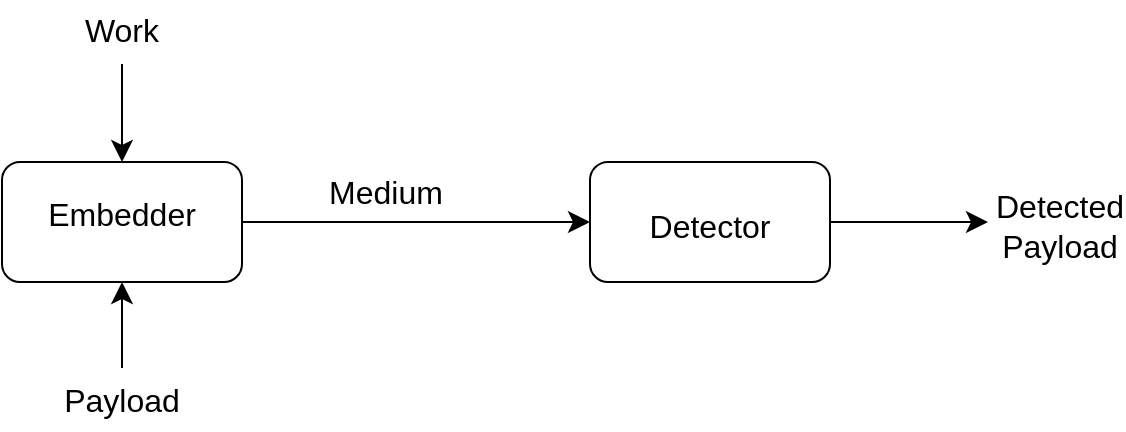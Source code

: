 <mxfile version="26.0.2">
  <diagram name="Pagină-1" id="QM4h1ydhwPIBGv3omdLS">
    <mxGraphModel dx="1450" dy="615" grid="0" gridSize="10" guides="1" tooltips="1" connect="1" arrows="1" fold="1" page="0" pageScale="1" pageWidth="827" pageHeight="1169" math="0" shadow="0">
      <root>
        <mxCell id="0" />
        <mxCell id="1" parent="0" />
        <mxCell id="RnmdC13VPPjRfSfUWVJ8-2" value="" style="rounded=1;whiteSpace=wrap;html=1;" vertex="1" parent="1">
          <mxGeometry x="-188" y="158" width="120" height="60" as="geometry" />
        </mxCell>
        <mxCell id="RnmdC13VPPjRfSfUWVJ8-3" value="Embedder" style="text;html=1;align=center;verticalAlign=middle;whiteSpace=wrap;rounded=0;fontSize=16;" vertex="1" parent="1">
          <mxGeometry x="-158" y="169" width="60" height="30" as="geometry" />
        </mxCell>
        <mxCell id="RnmdC13VPPjRfSfUWVJ8-5" value="" style="endArrow=classic;html=1;rounded=0;fontSize=12;startSize=8;endSize=8;curved=1;entryX=0.5;entryY=1;entryDx=0;entryDy=0;" edge="1" parent="1" target="RnmdC13VPPjRfSfUWVJ8-2">
          <mxGeometry width="50" height="50" relative="1" as="geometry">
            <mxPoint x="-128" y="261" as="sourcePoint" />
            <mxPoint x="-138" y="327" as="targetPoint" />
          </mxGeometry>
        </mxCell>
        <mxCell id="RnmdC13VPPjRfSfUWVJ8-6" value="Payload" style="text;html=1;align=center;verticalAlign=middle;whiteSpace=wrap;rounded=0;fontSize=16;" vertex="1" parent="1">
          <mxGeometry x="-158" y="262" width="60" height="30" as="geometry" />
        </mxCell>
        <mxCell id="RnmdC13VPPjRfSfUWVJ8-7" value="" style="endArrow=classic;html=1;rounded=0;fontSize=12;startSize=8;endSize=8;curved=1;entryX=0.5;entryY=0;entryDx=0;entryDy=0;" edge="1" parent="1" target="RnmdC13VPPjRfSfUWVJ8-2">
          <mxGeometry width="50" height="50" relative="1" as="geometry">
            <mxPoint x="-128" y="109" as="sourcePoint" />
            <mxPoint x="-113" y="68" as="targetPoint" />
          </mxGeometry>
        </mxCell>
        <mxCell id="RnmdC13VPPjRfSfUWVJ8-8" value="Work" style="text;html=1;align=center;verticalAlign=middle;whiteSpace=wrap;rounded=0;fontSize=16;" vertex="1" parent="1">
          <mxGeometry x="-158" y="77" width="60" height="30" as="geometry" />
        </mxCell>
        <mxCell id="RnmdC13VPPjRfSfUWVJ8-10" value="" style="rounded=1;whiteSpace=wrap;html=1;" vertex="1" parent="1">
          <mxGeometry x="106" y="158" width="120" height="60" as="geometry" />
        </mxCell>
        <mxCell id="RnmdC13VPPjRfSfUWVJ8-11" value="Detector" style="text;html=1;align=center;verticalAlign=middle;whiteSpace=wrap;rounded=0;fontSize=16;" vertex="1" parent="1">
          <mxGeometry x="136" y="175" width="60" height="30" as="geometry" />
        </mxCell>
        <mxCell id="RnmdC13VPPjRfSfUWVJ8-12" value="Medium" style="text;html=1;align=center;verticalAlign=middle;whiteSpace=wrap;rounded=0;fontSize=16;" vertex="1" parent="1">
          <mxGeometry x="-26" y="158" width="60" height="30" as="geometry" />
        </mxCell>
        <mxCell id="RnmdC13VPPjRfSfUWVJ8-15" value="" style="endArrow=classic;html=1;rounded=0;fontSize=12;startSize=8;endSize=8;curved=1;exitX=1;exitY=0.5;exitDx=0;exitDy=0;entryX=0;entryY=0.5;entryDx=0;entryDy=0;" edge="1" parent="1" source="RnmdC13VPPjRfSfUWVJ8-2" target="RnmdC13VPPjRfSfUWVJ8-10">
          <mxGeometry width="50" height="50" relative="1" as="geometry">
            <mxPoint x="-26" y="249" as="sourcePoint" />
            <mxPoint x="62" y="90" as="targetPoint" />
          </mxGeometry>
        </mxCell>
        <mxCell id="RnmdC13VPPjRfSfUWVJ8-16" value="" style="endArrow=classic;html=1;rounded=0;fontSize=12;startSize=8;endSize=8;curved=1;exitX=1;exitY=0.5;exitDx=0;exitDy=0;" edge="1" parent="1" source="RnmdC13VPPjRfSfUWVJ8-10">
          <mxGeometry width="50" height="50" relative="1" as="geometry">
            <mxPoint x="361" y="191" as="sourcePoint" />
            <mxPoint x="305" y="188" as="targetPoint" />
          </mxGeometry>
        </mxCell>
        <mxCell id="RnmdC13VPPjRfSfUWVJ8-17" value="Detected Payload" style="text;html=1;align=center;verticalAlign=middle;whiteSpace=wrap;rounded=0;fontSize=16;" vertex="1" parent="1">
          <mxGeometry x="311" y="175" width="60" height="30" as="geometry" />
        </mxCell>
      </root>
    </mxGraphModel>
  </diagram>
</mxfile>
